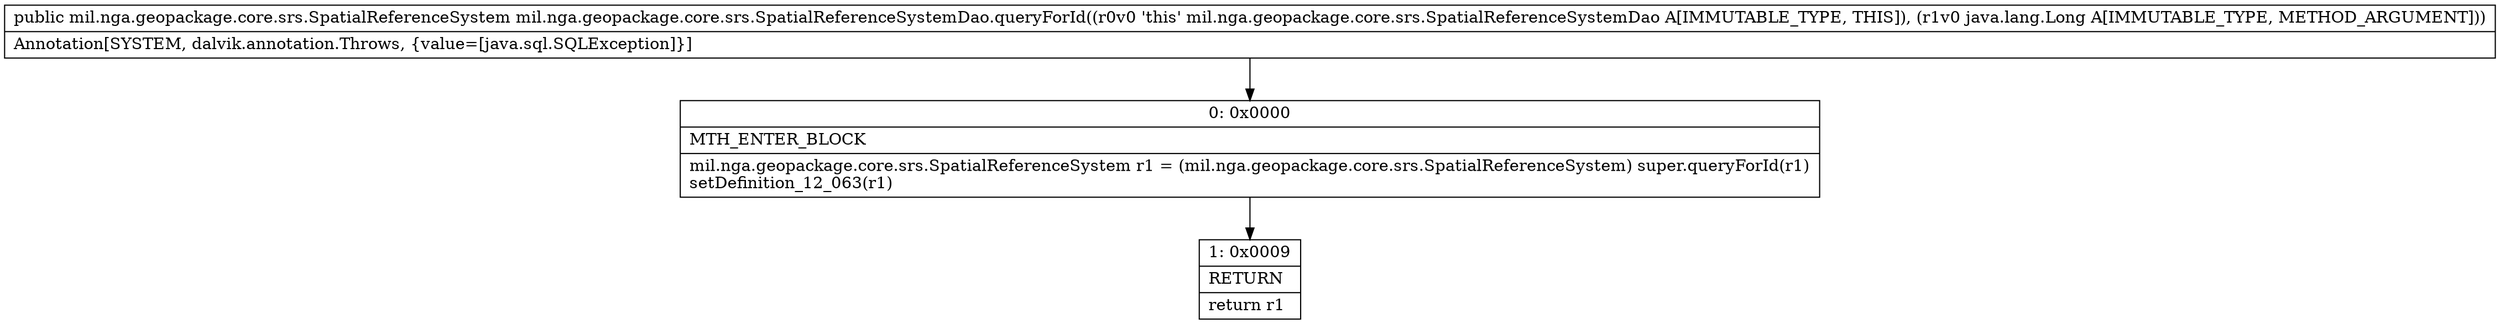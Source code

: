 digraph "CFG formil.nga.geopackage.core.srs.SpatialReferenceSystemDao.queryForId(Ljava\/lang\/Long;)Lmil\/nga\/geopackage\/core\/srs\/SpatialReferenceSystem;" {
Node_0 [shape=record,label="{0\:\ 0x0000|MTH_ENTER_BLOCK\l|mil.nga.geopackage.core.srs.SpatialReferenceSystem r1 = (mil.nga.geopackage.core.srs.SpatialReferenceSystem) super.queryForId(r1)\lsetDefinition_12_063(r1)\l}"];
Node_1 [shape=record,label="{1\:\ 0x0009|RETURN\l|return r1\l}"];
MethodNode[shape=record,label="{public mil.nga.geopackage.core.srs.SpatialReferenceSystem mil.nga.geopackage.core.srs.SpatialReferenceSystemDao.queryForId((r0v0 'this' mil.nga.geopackage.core.srs.SpatialReferenceSystemDao A[IMMUTABLE_TYPE, THIS]), (r1v0 java.lang.Long A[IMMUTABLE_TYPE, METHOD_ARGUMENT]))  | Annotation[SYSTEM, dalvik.annotation.Throws, \{value=[java.sql.SQLException]\}]\l}"];
MethodNode -> Node_0;
Node_0 -> Node_1;
}

